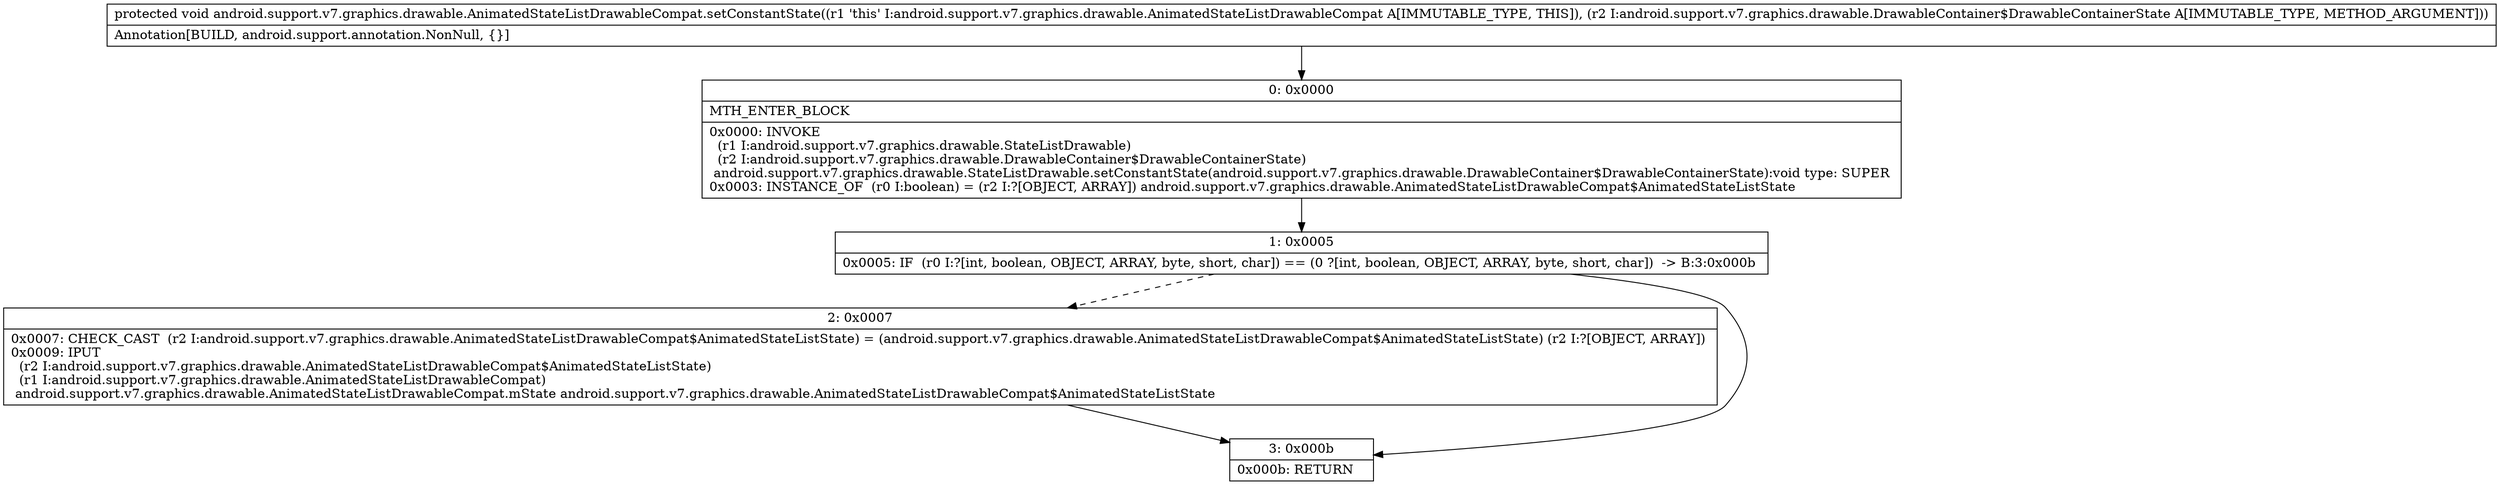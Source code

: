 digraph "CFG forandroid.support.v7.graphics.drawable.AnimatedStateListDrawableCompat.setConstantState(Landroid\/support\/v7\/graphics\/drawable\/DrawableContainer$DrawableContainerState;)V" {
Node_0 [shape=record,label="{0\:\ 0x0000|MTH_ENTER_BLOCK\l|0x0000: INVOKE  \l  (r1 I:android.support.v7.graphics.drawable.StateListDrawable)\l  (r2 I:android.support.v7.graphics.drawable.DrawableContainer$DrawableContainerState)\l android.support.v7.graphics.drawable.StateListDrawable.setConstantState(android.support.v7.graphics.drawable.DrawableContainer$DrawableContainerState):void type: SUPER \l0x0003: INSTANCE_OF  (r0 I:boolean) = (r2 I:?[OBJECT, ARRAY]) android.support.v7.graphics.drawable.AnimatedStateListDrawableCompat$AnimatedStateListState \l}"];
Node_1 [shape=record,label="{1\:\ 0x0005|0x0005: IF  (r0 I:?[int, boolean, OBJECT, ARRAY, byte, short, char]) == (0 ?[int, boolean, OBJECT, ARRAY, byte, short, char])  \-\> B:3:0x000b \l}"];
Node_2 [shape=record,label="{2\:\ 0x0007|0x0007: CHECK_CAST  (r2 I:android.support.v7.graphics.drawable.AnimatedStateListDrawableCompat$AnimatedStateListState) = (android.support.v7.graphics.drawable.AnimatedStateListDrawableCompat$AnimatedStateListState) (r2 I:?[OBJECT, ARRAY]) \l0x0009: IPUT  \l  (r2 I:android.support.v7.graphics.drawable.AnimatedStateListDrawableCompat$AnimatedStateListState)\l  (r1 I:android.support.v7.graphics.drawable.AnimatedStateListDrawableCompat)\l android.support.v7.graphics.drawable.AnimatedStateListDrawableCompat.mState android.support.v7.graphics.drawable.AnimatedStateListDrawableCompat$AnimatedStateListState \l}"];
Node_3 [shape=record,label="{3\:\ 0x000b|0x000b: RETURN   \l}"];
MethodNode[shape=record,label="{protected void android.support.v7.graphics.drawable.AnimatedStateListDrawableCompat.setConstantState((r1 'this' I:android.support.v7.graphics.drawable.AnimatedStateListDrawableCompat A[IMMUTABLE_TYPE, THIS]), (r2 I:android.support.v7.graphics.drawable.DrawableContainer$DrawableContainerState A[IMMUTABLE_TYPE, METHOD_ARGUMENT]))  | Annotation[BUILD, android.support.annotation.NonNull, \{\}]\l}"];
MethodNode -> Node_0;
Node_0 -> Node_1;
Node_1 -> Node_2[style=dashed];
Node_1 -> Node_3;
Node_2 -> Node_3;
}

